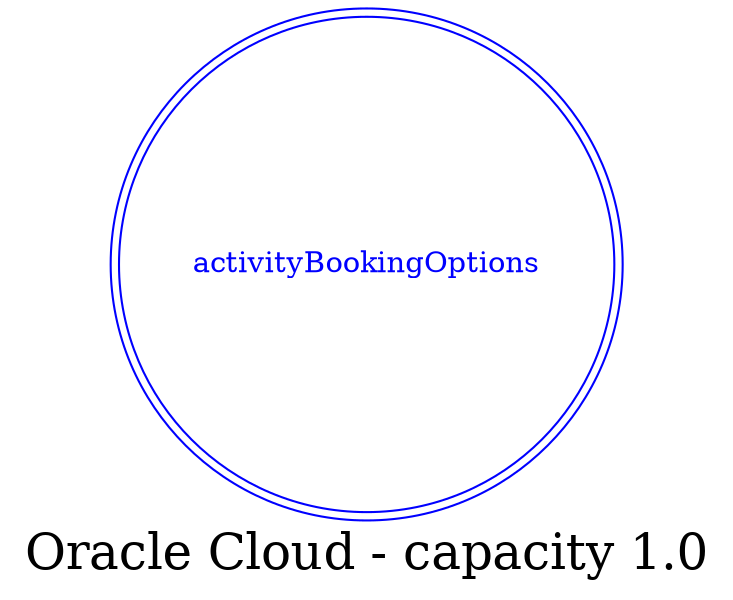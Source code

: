 digraph LexiconGraph {
graph[label="Oracle Cloud - capacity 1.0", fontsize=24]
splines=true
"activityBookingOptions" [color=blue, fontcolor=blue, shape=doublecircle]
}
